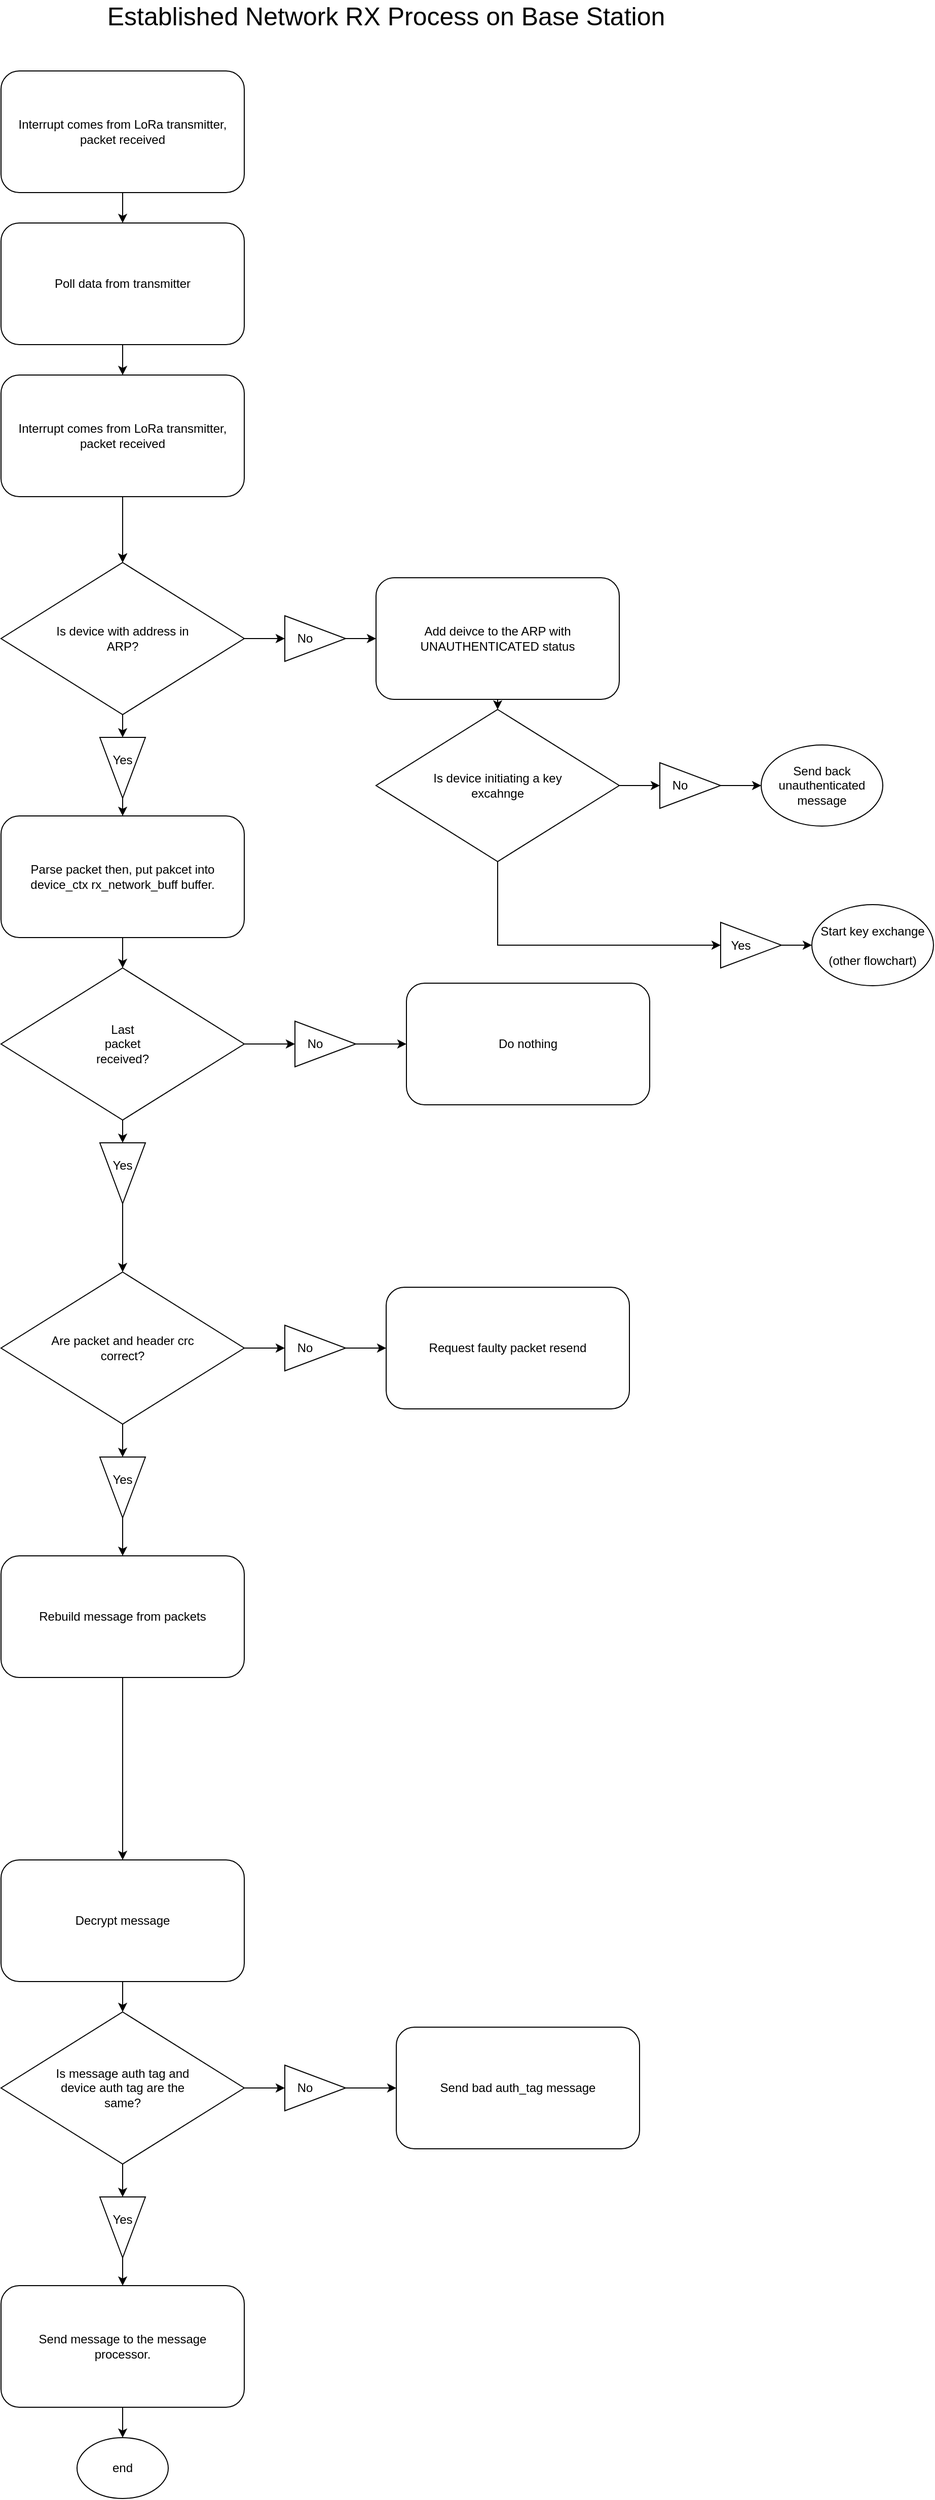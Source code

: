 <mxfile version="20.6.0" type="github">
  <diagram name="Page-1" id="74e2e168-ea6b-b213-b513-2b3c1d86103e">
    <mxGraphModel dx="970" dy="2351" grid="1" gridSize="10" guides="1" tooltips="1" connect="1" arrows="1" fold="1" page="1" pageScale="1" pageWidth="1100" pageHeight="850" background="none" math="0" shadow="0">
      <root>
        <mxCell id="0" />
        <mxCell id="1" parent="0" />
        <mxCell id="x8ZqoaQMToTmZbeyhLuj-1" value="&lt;font style=&quot;font-size: 25px;&quot;&gt;Established Network RX Process on Base Station&lt;br&gt;&lt;/font&gt;" style="text;html=1;strokeColor=none;fillColor=none;align=center;verticalAlign=middle;whiteSpace=wrap;rounded=0;" parent="1" vertex="1">
          <mxGeometry x="100" y="-1670" width="620" height="30" as="geometry" />
        </mxCell>
        <mxCell id="x8ZqoaQMToTmZbeyhLuj-11" style="edgeStyle=orthogonalEdgeStyle;rounded=0;orthogonalLoop=1;jettySize=auto;html=1;entryX=0.5;entryY=0;entryDx=0;entryDy=0;fontSize=12;" parent="1" source="x8ZqoaQMToTmZbeyhLuj-2" target="x8ZqoaQMToTmZbeyhLuj-4" edge="1">
          <mxGeometry relative="1" as="geometry" />
        </mxCell>
        <mxCell id="x8ZqoaQMToTmZbeyhLuj-2" value="" style="rounded=1;whiteSpace=wrap;html=1;fontSize=25;" parent="1" vertex="1">
          <mxGeometry x="30" y="-1600" width="240" height="120" as="geometry" />
        </mxCell>
        <mxCell id="x8ZqoaQMToTmZbeyhLuj-3" value="Interrupt comes from LoRa transmitter, packet received" style="text;html=1;strokeColor=none;fillColor=none;align=center;verticalAlign=middle;whiteSpace=wrap;rounded=0;fontSize=12;" parent="1" vertex="1">
          <mxGeometry x="40" y="-1590" width="220" height="100" as="geometry" />
        </mxCell>
        <mxCell id="x8ZqoaQMToTmZbeyhLuj-12" style="edgeStyle=orthogonalEdgeStyle;rounded=0;orthogonalLoop=1;jettySize=auto;html=1;exitX=0.5;exitY=1;exitDx=0;exitDy=0;entryX=0.5;entryY=0;entryDx=0;entryDy=0;fontSize=12;" parent="1" source="x8ZqoaQMToTmZbeyhLuj-4" target="x8ZqoaQMToTmZbeyhLuj-6" edge="1">
          <mxGeometry relative="1" as="geometry" />
        </mxCell>
        <mxCell id="x8ZqoaQMToTmZbeyhLuj-4" value="" style="rounded=1;whiteSpace=wrap;html=1;fontSize=25;" parent="1" vertex="1">
          <mxGeometry x="30" y="-1450" width="240" height="120" as="geometry" />
        </mxCell>
        <mxCell id="x8ZqoaQMToTmZbeyhLuj-5" value="Poll data from transmitter" style="text;html=1;strokeColor=none;fillColor=none;align=center;verticalAlign=middle;whiteSpace=wrap;rounded=0;fontSize=12;" parent="1" vertex="1">
          <mxGeometry x="40" y="-1440" width="220" height="100" as="geometry" />
        </mxCell>
        <mxCell id="x8ZqoaQMToTmZbeyhLuj-74" style="edgeStyle=orthogonalEdgeStyle;rounded=0;orthogonalLoop=1;jettySize=auto;html=1;exitX=0.5;exitY=1;exitDx=0;exitDy=0;entryX=0.5;entryY=0;entryDx=0;entryDy=0;fontSize=12;" parent="1" source="x8ZqoaQMToTmZbeyhLuj-6" target="x8ZqoaQMToTmZbeyhLuj-77" edge="1">
          <mxGeometry relative="1" as="geometry">
            <mxPoint x="150" y="-1127.5" as="targetPoint" />
          </mxGeometry>
        </mxCell>
        <mxCell id="x8ZqoaQMToTmZbeyhLuj-6" value="" style="rounded=1;whiteSpace=wrap;html=1;fontSize=25;" parent="1" vertex="1">
          <mxGeometry x="30" y="-1300" width="240" height="120" as="geometry" />
        </mxCell>
        <mxCell id="x8ZqoaQMToTmZbeyhLuj-7" value="Interrupt comes from LoRa transmitter, packet received" style="text;html=1;strokeColor=none;fillColor=none;align=center;verticalAlign=middle;whiteSpace=wrap;rounded=0;fontSize=12;" parent="1" vertex="1">
          <mxGeometry x="40" y="-1290" width="220" height="100" as="geometry" />
        </mxCell>
        <mxCell id="x8ZqoaQMToTmZbeyhLuj-18" style="edgeStyle=orthogonalEdgeStyle;rounded=0;orthogonalLoop=1;jettySize=auto;html=1;exitX=0.5;exitY=1;exitDx=0;exitDy=0;entryX=0.5;entryY=0;entryDx=0;entryDy=0;fontSize=12;" parent="1" source="x8ZqoaQMToTmZbeyhLuj-13" target="x8ZqoaQMToTmZbeyhLuj-15" edge="1">
          <mxGeometry relative="1" as="geometry" />
        </mxCell>
        <mxCell id="x8ZqoaQMToTmZbeyhLuj-13" value="" style="rounded=1;whiteSpace=wrap;html=1;fontSize=25;" parent="1" vertex="1">
          <mxGeometry x="30" y="-865" width="240" height="120" as="geometry" />
        </mxCell>
        <mxCell id="x8ZqoaQMToTmZbeyhLuj-14" value="Parse packet then, put pakcet into device_ctx rx_network_buff buffer." style="text;html=1;strokeColor=none;fillColor=none;align=center;verticalAlign=middle;whiteSpace=wrap;rounded=0;fontSize=12;" parent="1" vertex="1">
          <mxGeometry x="40" y="-855" width="220" height="100" as="geometry" />
        </mxCell>
        <mxCell id="x8ZqoaQMToTmZbeyhLuj-24" style="edgeStyle=orthogonalEdgeStyle;rounded=0;orthogonalLoop=1;jettySize=auto;html=1;exitX=0.5;exitY=1;exitDx=0;exitDy=0;entryX=0;entryY=0.5;entryDx=0;entryDy=0;fontSize=12;" parent="1" source="x8ZqoaQMToTmZbeyhLuj-15" target="x8ZqoaQMToTmZbeyhLuj-22" edge="1">
          <mxGeometry relative="1" as="geometry" />
        </mxCell>
        <mxCell id="x8ZqoaQMToTmZbeyhLuj-27" style="edgeStyle=orthogonalEdgeStyle;rounded=0;orthogonalLoop=1;jettySize=auto;html=1;exitX=1;exitY=0.5;exitDx=0;exitDy=0;entryX=0;entryY=0.5;entryDx=0;entryDy=0;fontSize=12;" parent="1" source="x8ZqoaQMToTmZbeyhLuj-15" target="x8ZqoaQMToTmZbeyhLuj-20" edge="1">
          <mxGeometry relative="1" as="geometry" />
        </mxCell>
        <mxCell id="x8ZqoaQMToTmZbeyhLuj-15" value="" style="rhombus;whiteSpace=wrap;html=1;fontSize=12;" parent="1" vertex="1">
          <mxGeometry x="30" y="-715" width="240" height="150" as="geometry" />
        </mxCell>
        <mxCell id="x8ZqoaQMToTmZbeyhLuj-17" value="Last packet received?" style="text;html=1;strokeColor=none;fillColor=none;align=center;verticalAlign=middle;whiteSpace=wrap;rounded=0;fontSize=12;" parent="1" vertex="1">
          <mxGeometry x="120" y="-655" width="60" height="30" as="geometry" />
        </mxCell>
        <mxCell id="x8ZqoaQMToTmZbeyhLuj-47" style="edgeStyle=orthogonalEdgeStyle;rounded=0;orthogonalLoop=1;jettySize=auto;html=1;exitX=1;exitY=0.5;exitDx=0;exitDy=0;entryX=0;entryY=0.5;entryDx=0;entryDy=0;fontSize=12;" parent="1" source="x8ZqoaQMToTmZbeyhLuj-19" target="x8ZqoaQMToTmZbeyhLuj-30" edge="1">
          <mxGeometry relative="1" as="geometry" />
        </mxCell>
        <mxCell id="x8ZqoaQMToTmZbeyhLuj-19" value="" style="triangle;whiteSpace=wrap;html=1;fontSize=12;" parent="1" vertex="1">
          <mxGeometry x="320" y="-662.5" width="60" height="45" as="geometry" />
        </mxCell>
        <mxCell id="x8ZqoaQMToTmZbeyhLuj-20" value="No" style="text;html=1;strokeColor=none;fillColor=none;align=center;verticalAlign=middle;whiteSpace=wrap;rounded=0;fontSize=12;" parent="1" vertex="1">
          <mxGeometry x="320" y="-655" width="40" height="30" as="geometry" />
        </mxCell>
        <mxCell id="-I_yGtAx3R6FAixwHysc-13" style="edgeStyle=orthogonalEdgeStyle;rounded=0;orthogonalLoop=1;jettySize=auto;html=1;exitX=1;exitY=0.5;exitDx=0;exitDy=0;entryX=0.5;entryY=0;entryDx=0;entryDy=0;" edge="1" parent="1" source="x8ZqoaQMToTmZbeyhLuj-22" target="-I_yGtAx3R6FAixwHysc-3">
          <mxGeometry relative="1" as="geometry" />
        </mxCell>
        <mxCell id="x8ZqoaQMToTmZbeyhLuj-22" value="" style="triangle;whiteSpace=wrap;html=1;fontSize=12;rotation=90;" parent="1" vertex="1">
          <mxGeometry x="120" y="-535" width="60" height="45" as="geometry" />
        </mxCell>
        <mxCell id="x8ZqoaQMToTmZbeyhLuj-23" value="Yes" style="text;html=1;strokeColor=none;fillColor=none;align=center;verticalAlign=middle;whiteSpace=wrap;rounded=0;fontSize=12;" parent="1" vertex="1">
          <mxGeometry x="135" y="-535" width="30" height="30" as="geometry" />
        </mxCell>
        <mxCell id="x8ZqoaQMToTmZbeyhLuj-90" style="edgeStyle=orthogonalEdgeStyle;rounded=0;orthogonalLoop=1;jettySize=auto;html=1;exitX=0.5;exitY=1;exitDx=0;exitDy=0;fontSize=12;entryX=0.5;entryY=0;entryDx=0;entryDy=0;" parent="1" source="x8ZqoaQMToTmZbeyhLuj-28" target="x8ZqoaQMToTmZbeyhLuj-91" edge="1">
          <mxGeometry relative="1" as="geometry">
            <mxPoint x="150" y="160" as="targetPoint" />
          </mxGeometry>
        </mxCell>
        <mxCell id="x8ZqoaQMToTmZbeyhLuj-28" value="" style="rounded=1;whiteSpace=wrap;html=1;fontSize=25;" parent="1" vertex="1">
          <mxGeometry x="30" y="-135" width="240" height="120" as="geometry" />
        </mxCell>
        <mxCell id="x8ZqoaQMToTmZbeyhLuj-29" value="Rebuild message from packets" style="text;html=1;strokeColor=none;fillColor=none;align=center;verticalAlign=middle;whiteSpace=wrap;rounded=0;fontSize=12;" parent="1" vertex="1">
          <mxGeometry x="40" y="-125" width="220" height="100" as="geometry" />
        </mxCell>
        <mxCell id="x8ZqoaQMToTmZbeyhLuj-30" value="" style="rounded=1;whiteSpace=wrap;html=1;fontSize=25;" parent="1" vertex="1">
          <mxGeometry x="430" y="-700" width="240" height="120" as="geometry" />
        </mxCell>
        <mxCell id="x8ZqoaQMToTmZbeyhLuj-31" value="Do nothing" style="text;html=1;strokeColor=none;fillColor=none;align=center;verticalAlign=middle;whiteSpace=wrap;rounded=0;fontSize=12;" parent="1" vertex="1">
          <mxGeometry x="440" y="-690" width="220" height="100" as="geometry" />
        </mxCell>
        <mxCell id="x8ZqoaQMToTmZbeyhLuj-86" style="edgeStyle=orthogonalEdgeStyle;rounded=0;orthogonalLoop=1;jettySize=auto;html=1;exitX=1;exitY=0.5;exitDx=0;exitDy=0;entryX=0.5;entryY=0;entryDx=0;entryDy=0;fontSize=12;" parent="1" target="x8ZqoaQMToTmZbeyhLuj-77" edge="1">
          <mxGeometry relative="1" as="geometry">
            <mxPoint x="150" y="-1140" as="sourcePoint" />
          </mxGeometry>
        </mxCell>
        <mxCell id="x8ZqoaQMToTmZbeyhLuj-75" style="edgeStyle=orthogonalEdgeStyle;rounded=0;orthogonalLoop=1;jettySize=auto;html=1;exitX=0.5;exitY=1;exitDx=0;exitDy=0;entryX=0;entryY=0.5;entryDx=0;entryDy=0;fontSize=12;" parent="1" source="x8ZqoaQMToTmZbeyhLuj-77" target="x8ZqoaQMToTmZbeyhLuj-79" edge="1">
          <mxGeometry relative="1" as="geometry" />
        </mxCell>
        <mxCell id="x8ZqoaQMToTmZbeyhLuj-76" style="edgeStyle=orthogonalEdgeStyle;rounded=0;orthogonalLoop=1;jettySize=auto;html=1;exitX=1;exitY=0.5;exitDx=0;exitDy=0;entryX=0;entryY=0.5;entryDx=0;entryDy=0;fontSize=12;" parent="1" source="x8ZqoaQMToTmZbeyhLuj-77" target="x8ZqoaQMToTmZbeyhLuj-83" edge="1">
          <mxGeometry relative="1" as="geometry" />
        </mxCell>
        <mxCell id="x8ZqoaQMToTmZbeyhLuj-77" value="" style="rhombus;whiteSpace=wrap;html=1;fontSize=12;" parent="1" vertex="1">
          <mxGeometry x="30" y="-1115" width="240" height="150" as="geometry" />
        </mxCell>
        <mxCell id="x8ZqoaQMToTmZbeyhLuj-78" value="Is device with address in ARP?" style="text;html=1;strokeColor=none;fillColor=none;align=center;verticalAlign=middle;whiteSpace=wrap;rounded=0;fontSize=12;" parent="1" vertex="1">
          <mxGeometry x="70" y="-1055" width="160" height="30" as="geometry" />
        </mxCell>
        <mxCell id="x8ZqoaQMToTmZbeyhLuj-87" style="edgeStyle=orthogonalEdgeStyle;rounded=0;orthogonalLoop=1;jettySize=auto;html=1;exitX=1;exitY=0.5;exitDx=0;exitDy=0;entryX=0.5;entryY=0;entryDx=0;entryDy=0;fontSize=12;" parent="1" source="x8ZqoaQMToTmZbeyhLuj-79" target="x8ZqoaQMToTmZbeyhLuj-13" edge="1">
          <mxGeometry relative="1" as="geometry" />
        </mxCell>
        <mxCell id="x8ZqoaQMToTmZbeyhLuj-79" value="" style="triangle;whiteSpace=wrap;html=1;fontSize=12;rotation=90;" parent="1" vertex="1">
          <mxGeometry x="120" y="-935" width="60" height="45" as="geometry" />
        </mxCell>
        <mxCell id="x8ZqoaQMToTmZbeyhLuj-80" value="Yes" style="text;html=1;strokeColor=none;fillColor=none;align=center;verticalAlign=middle;whiteSpace=wrap;rounded=0;fontSize=12;" parent="1" vertex="1">
          <mxGeometry x="135" y="-935" width="30" height="30" as="geometry" />
        </mxCell>
        <mxCell id="x8ZqoaQMToTmZbeyhLuj-81" style="edgeStyle=orthogonalEdgeStyle;rounded=0;orthogonalLoop=1;jettySize=auto;html=1;exitX=1;exitY=0.5;exitDx=0;exitDy=0;entryX=0;entryY=0.5;entryDx=0;entryDy=0;fontSize=12;" parent="1" source="x8ZqoaQMToTmZbeyhLuj-82" target="x8ZqoaQMToTmZbeyhLuj-84" edge="1">
          <mxGeometry relative="1" as="geometry" />
        </mxCell>
        <mxCell id="x8ZqoaQMToTmZbeyhLuj-82" value="" style="triangle;whiteSpace=wrap;html=1;fontSize=12;" parent="1" vertex="1">
          <mxGeometry x="310" y="-1062.5" width="60" height="45" as="geometry" />
        </mxCell>
        <mxCell id="x8ZqoaQMToTmZbeyhLuj-83" value="No" style="text;html=1;strokeColor=none;fillColor=none;align=center;verticalAlign=middle;whiteSpace=wrap;rounded=0;fontSize=12;" parent="1" vertex="1">
          <mxGeometry x="310" y="-1055" width="40" height="30" as="geometry" />
        </mxCell>
        <mxCell id="-I_yGtAx3R6FAixwHysc-25" style="edgeStyle=orthogonalEdgeStyle;rounded=0;orthogonalLoop=1;jettySize=auto;html=1;exitX=0.5;exitY=1;exitDx=0;exitDy=0;entryX=0.5;entryY=0;entryDx=0;entryDy=0;" edge="1" parent="1" source="x8ZqoaQMToTmZbeyhLuj-84" target="-I_yGtAx3R6FAixwHysc-19">
          <mxGeometry relative="1" as="geometry" />
        </mxCell>
        <mxCell id="x8ZqoaQMToTmZbeyhLuj-84" value="" style="rounded=1;whiteSpace=wrap;html=1;fontSize=25;" parent="1" vertex="1">
          <mxGeometry x="400" y="-1100" width="240" height="120" as="geometry" />
        </mxCell>
        <mxCell id="x8ZqoaQMToTmZbeyhLuj-85" value="&lt;div&gt;Add deivce to the ARP with UNAUTHENTICATED status&lt;/div&gt;" style="text;html=1;strokeColor=none;fillColor=none;align=center;verticalAlign=middle;whiteSpace=wrap;rounded=0;fontSize=12;" parent="1" vertex="1">
          <mxGeometry x="410" y="-1090" width="220" height="100" as="geometry" />
        </mxCell>
        <mxCell id="x8ZqoaQMToTmZbeyhLuj-98" style="edgeStyle=orthogonalEdgeStyle;rounded=0;orthogonalLoop=1;jettySize=auto;html=1;exitX=0.5;exitY=1;exitDx=0;exitDy=0;entryX=0.5;entryY=0;entryDx=0;entryDy=0;fontSize=12;" parent="1" source="x8ZqoaQMToTmZbeyhLuj-91" target="x8ZqoaQMToTmZbeyhLuj-96" edge="1">
          <mxGeometry relative="1" as="geometry" />
        </mxCell>
        <mxCell id="x8ZqoaQMToTmZbeyhLuj-91" value="" style="rounded=1;whiteSpace=wrap;html=1;fontSize=25;" parent="1" vertex="1">
          <mxGeometry x="30" y="165" width="240" height="120" as="geometry" />
        </mxCell>
        <mxCell id="x8ZqoaQMToTmZbeyhLuj-92" value="Decrypt message" style="text;html=1;strokeColor=none;fillColor=none;align=center;verticalAlign=middle;whiteSpace=wrap;rounded=0;fontSize=12;" parent="1" vertex="1">
          <mxGeometry x="40" y="175" width="220" height="100" as="geometry" />
        </mxCell>
        <mxCell id="x8ZqoaQMToTmZbeyhLuj-106" style="edgeStyle=orthogonalEdgeStyle;rounded=0;orthogonalLoop=1;jettySize=auto;html=1;exitX=1;exitY=0.5;exitDx=0;exitDy=0;entryX=0;entryY=0.5;entryDx=0;entryDy=0;fontSize=12;" parent="1" source="x8ZqoaQMToTmZbeyhLuj-96" target="x8ZqoaQMToTmZbeyhLuj-103" edge="1">
          <mxGeometry relative="1" as="geometry" />
        </mxCell>
        <mxCell id="x8ZqoaQMToTmZbeyhLuj-107" style="edgeStyle=orthogonalEdgeStyle;rounded=0;orthogonalLoop=1;jettySize=auto;html=1;exitX=0.5;exitY=1;exitDx=0;exitDy=0;entryX=0;entryY=0.5;entryDx=0;entryDy=0;fontSize=12;" parent="1" source="x8ZqoaQMToTmZbeyhLuj-96" target="x8ZqoaQMToTmZbeyhLuj-99" edge="1">
          <mxGeometry relative="1" as="geometry" />
        </mxCell>
        <mxCell id="x8ZqoaQMToTmZbeyhLuj-96" value="" style="rhombus;whiteSpace=wrap;html=1;fontSize=12;" parent="1" vertex="1">
          <mxGeometry x="30" y="315" width="240" height="150" as="geometry" />
        </mxCell>
        <mxCell id="x8ZqoaQMToTmZbeyhLuj-97" value="Is message auth tag and device auth tag are the same?" style="text;html=1;strokeColor=none;fillColor=none;align=center;verticalAlign=middle;whiteSpace=wrap;rounded=0;fontSize=12;" parent="1" vertex="1">
          <mxGeometry x="80" y="375" width="140" height="30" as="geometry" />
        </mxCell>
        <mxCell id="x8ZqoaQMToTmZbeyhLuj-110" style="edgeStyle=orthogonalEdgeStyle;rounded=0;orthogonalLoop=1;jettySize=auto;html=1;exitX=1;exitY=0.5;exitDx=0;exitDy=0;entryX=0.5;entryY=0;entryDx=0;entryDy=0;fontSize=12;" parent="1" source="x8ZqoaQMToTmZbeyhLuj-99" target="x8ZqoaQMToTmZbeyhLuj-108" edge="1">
          <mxGeometry relative="1" as="geometry" />
        </mxCell>
        <mxCell id="x8ZqoaQMToTmZbeyhLuj-99" value="" style="triangle;whiteSpace=wrap;html=1;fontSize=12;rotation=90;" parent="1" vertex="1">
          <mxGeometry x="120" y="505" width="60" height="45" as="geometry" />
        </mxCell>
        <mxCell id="x8ZqoaQMToTmZbeyhLuj-100" value="Yes" style="text;html=1;strokeColor=none;fillColor=none;align=center;verticalAlign=middle;whiteSpace=wrap;rounded=0;fontSize=12;" parent="1" vertex="1">
          <mxGeometry x="135" y="505" width="30" height="30" as="geometry" />
        </mxCell>
        <mxCell id="x8ZqoaQMToTmZbeyhLuj-101" style="edgeStyle=orthogonalEdgeStyle;rounded=0;orthogonalLoop=1;jettySize=auto;html=1;exitX=1;exitY=0.5;exitDx=0;exitDy=0;entryX=0;entryY=0.5;entryDx=0;entryDy=0;fontSize=12;" parent="1" source="x8ZqoaQMToTmZbeyhLuj-102" target="x8ZqoaQMToTmZbeyhLuj-104" edge="1">
          <mxGeometry relative="1" as="geometry" />
        </mxCell>
        <mxCell id="x8ZqoaQMToTmZbeyhLuj-102" value="" style="triangle;whiteSpace=wrap;html=1;fontSize=12;" parent="1" vertex="1">
          <mxGeometry x="310" y="367.5" width="60" height="45" as="geometry" />
        </mxCell>
        <mxCell id="x8ZqoaQMToTmZbeyhLuj-103" value="No" style="text;html=1;strokeColor=none;fillColor=none;align=center;verticalAlign=middle;whiteSpace=wrap;rounded=0;fontSize=12;" parent="1" vertex="1">
          <mxGeometry x="310" y="375" width="40" height="30" as="geometry" />
        </mxCell>
        <mxCell id="x8ZqoaQMToTmZbeyhLuj-104" value="" style="rounded=1;whiteSpace=wrap;html=1;fontSize=25;" parent="1" vertex="1">
          <mxGeometry x="420" y="330" width="240" height="120" as="geometry" />
        </mxCell>
        <mxCell id="x8ZqoaQMToTmZbeyhLuj-105" value="Send bad auth_tag message" style="text;html=1;strokeColor=none;fillColor=none;align=center;verticalAlign=middle;whiteSpace=wrap;rounded=0;fontSize=12;" parent="1" vertex="1">
          <mxGeometry x="430" y="340" width="220" height="100" as="geometry" />
        </mxCell>
        <mxCell id="x8ZqoaQMToTmZbeyhLuj-113" style="edgeStyle=orthogonalEdgeStyle;rounded=0;orthogonalLoop=1;jettySize=auto;html=1;exitX=0.5;exitY=1;exitDx=0;exitDy=0;entryX=0.5;entryY=0;entryDx=0;entryDy=0;fontSize=12;" parent="1" source="x8ZqoaQMToTmZbeyhLuj-108" target="x8ZqoaQMToTmZbeyhLuj-111" edge="1">
          <mxGeometry relative="1" as="geometry" />
        </mxCell>
        <mxCell id="x8ZqoaQMToTmZbeyhLuj-108" value="" style="rounded=1;whiteSpace=wrap;html=1;fontSize=25;" parent="1" vertex="1">
          <mxGeometry x="30" y="585" width="240" height="120" as="geometry" />
        </mxCell>
        <mxCell id="x8ZqoaQMToTmZbeyhLuj-109" value="Send message to the message processor." style="text;html=1;strokeColor=none;fillColor=none;align=center;verticalAlign=middle;whiteSpace=wrap;rounded=0;fontSize=12;" parent="1" vertex="1">
          <mxGeometry x="40" y="595" width="220" height="100" as="geometry" />
        </mxCell>
        <mxCell id="x8ZqoaQMToTmZbeyhLuj-111" value="" style="ellipse;whiteSpace=wrap;html=1;fontSize=12;" parent="1" vertex="1">
          <mxGeometry x="105" y="735" width="90" height="60" as="geometry" />
        </mxCell>
        <mxCell id="x8ZqoaQMToTmZbeyhLuj-112" value="end" style="text;html=1;strokeColor=none;fillColor=none;align=center;verticalAlign=middle;whiteSpace=wrap;rounded=0;fontSize=12;" parent="1" vertex="1">
          <mxGeometry x="120" y="750" width="60" height="30" as="geometry" />
        </mxCell>
        <mxCell id="-I_yGtAx3R6FAixwHysc-1" style="edgeStyle=orthogonalEdgeStyle;rounded=0;orthogonalLoop=1;jettySize=auto;html=1;exitX=1;exitY=0.5;exitDx=0;exitDy=0;entryX=0;entryY=0.5;entryDx=0;entryDy=0;fontSize=12;" edge="1" parent="1" source="-I_yGtAx3R6FAixwHysc-3" target="-I_yGtAx3R6FAixwHysc-9">
          <mxGeometry relative="1" as="geometry" />
        </mxCell>
        <mxCell id="-I_yGtAx3R6FAixwHysc-2" style="edgeStyle=orthogonalEdgeStyle;rounded=0;orthogonalLoop=1;jettySize=auto;html=1;exitX=0.5;exitY=1;exitDx=0;exitDy=0;entryX=0;entryY=0.5;entryDx=0;entryDy=0;fontSize=12;" edge="1" parent="1" target="-I_yGtAx3R6FAixwHysc-5">
          <mxGeometry relative="1" as="geometry">
            <mxPoint x="150" y="-265" as="sourcePoint" />
          </mxGeometry>
        </mxCell>
        <mxCell id="-I_yGtAx3R6FAixwHysc-3" value="" style="rhombus;whiteSpace=wrap;html=1;fontSize=12;" vertex="1" parent="1">
          <mxGeometry x="30" y="-415" width="240" height="150" as="geometry" />
        </mxCell>
        <mxCell id="-I_yGtAx3R6FAixwHysc-4" value="Are packet and header crc correct?" style="text;html=1;strokeColor=none;fillColor=none;align=center;verticalAlign=middle;whiteSpace=wrap;rounded=0;fontSize=12;" vertex="1" parent="1">
          <mxGeometry x="70" y="-355" width="160" height="30" as="geometry" />
        </mxCell>
        <mxCell id="-I_yGtAx3R6FAixwHysc-12" style="edgeStyle=orthogonalEdgeStyle;rounded=0;orthogonalLoop=1;jettySize=auto;html=1;exitX=1;exitY=0.5;exitDx=0;exitDy=0;entryX=0.5;entryY=0;entryDx=0;entryDy=0;" edge="1" parent="1" source="-I_yGtAx3R6FAixwHysc-5" target="x8ZqoaQMToTmZbeyhLuj-28">
          <mxGeometry relative="1" as="geometry" />
        </mxCell>
        <mxCell id="-I_yGtAx3R6FAixwHysc-5" value="" style="triangle;whiteSpace=wrap;html=1;fontSize=12;rotation=90;" vertex="1" parent="1">
          <mxGeometry x="120" y="-225" width="60" height="45" as="geometry" />
        </mxCell>
        <mxCell id="-I_yGtAx3R6FAixwHysc-6" value="Yes" style="text;html=1;strokeColor=none;fillColor=none;align=center;verticalAlign=middle;whiteSpace=wrap;rounded=0;fontSize=12;" vertex="1" parent="1">
          <mxGeometry x="135" y="-225" width="30" height="30" as="geometry" />
        </mxCell>
        <mxCell id="-I_yGtAx3R6FAixwHysc-7" style="edgeStyle=orthogonalEdgeStyle;rounded=0;orthogonalLoop=1;jettySize=auto;html=1;exitX=1;exitY=0.5;exitDx=0;exitDy=0;entryX=0;entryY=0.5;entryDx=0;entryDy=0;fontSize=12;" edge="1" parent="1" source="-I_yGtAx3R6FAixwHysc-8" target="-I_yGtAx3R6FAixwHysc-10">
          <mxGeometry relative="1" as="geometry" />
        </mxCell>
        <mxCell id="-I_yGtAx3R6FAixwHysc-8" value="" style="triangle;whiteSpace=wrap;html=1;fontSize=12;" vertex="1" parent="1">
          <mxGeometry x="310" y="-362.5" width="60" height="45" as="geometry" />
        </mxCell>
        <mxCell id="-I_yGtAx3R6FAixwHysc-9" value="No" style="text;html=1;strokeColor=none;fillColor=none;align=center;verticalAlign=middle;whiteSpace=wrap;rounded=0;fontSize=12;" vertex="1" parent="1">
          <mxGeometry x="310" y="-355" width="40" height="30" as="geometry" />
        </mxCell>
        <mxCell id="-I_yGtAx3R6FAixwHysc-10" value="" style="rounded=1;whiteSpace=wrap;html=1;fontSize=25;" vertex="1" parent="1">
          <mxGeometry x="410" y="-400" width="240" height="120" as="geometry" />
        </mxCell>
        <mxCell id="-I_yGtAx3R6FAixwHysc-11" value="Request faulty packet resend" style="text;html=1;strokeColor=none;fillColor=none;align=center;verticalAlign=middle;whiteSpace=wrap;rounded=0;fontSize=12;" vertex="1" parent="1">
          <mxGeometry x="420" y="-390" width="220" height="100" as="geometry" />
        </mxCell>
        <mxCell id="-I_yGtAx3R6FAixwHysc-17" style="edgeStyle=orthogonalEdgeStyle;rounded=0;orthogonalLoop=1;jettySize=auto;html=1;exitX=0.5;exitY=1;exitDx=0;exitDy=0;entryX=0;entryY=0.5;entryDx=0;entryDy=0;fontSize=12;" edge="1" parent="1" source="-I_yGtAx3R6FAixwHysc-19" target="-I_yGtAx3R6FAixwHysc-21">
          <mxGeometry relative="1" as="geometry" />
        </mxCell>
        <mxCell id="-I_yGtAx3R6FAixwHysc-18" style="edgeStyle=orthogonalEdgeStyle;rounded=0;orthogonalLoop=1;jettySize=auto;html=1;exitX=1;exitY=0.5;exitDx=0;exitDy=0;entryX=0;entryY=0.5;entryDx=0;entryDy=0;fontSize=12;" edge="1" parent="1" source="-I_yGtAx3R6FAixwHysc-19" target="-I_yGtAx3R6FAixwHysc-24">
          <mxGeometry relative="1" as="geometry" />
        </mxCell>
        <mxCell id="-I_yGtAx3R6FAixwHysc-19" value="" style="rhombus;whiteSpace=wrap;html=1;fontSize=12;" vertex="1" parent="1">
          <mxGeometry x="400" y="-970" width="240" height="150" as="geometry" />
        </mxCell>
        <mxCell id="-I_yGtAx3R6FAixwHysc-20" value="Is device initiating a key excahnge" style="text;html=1;strokeColor=none;fillColor=none;align=center;verticalAlign=middle;whiteSpace=wrap;rounded=0;fontSize=12;" vertex="1" parent="1">
          <mxGeometry x="440" y="-910" width="160" height="30" as="geometry" />
        </mxCell>
        <mxCell id="-I_yGtAx3R6FAixwHysc-30" style="edgeStyle=orthogonalEdgeStyle;rounded=0;orthogonalLoop=1;jettySize=auto;html=1;exitX=1;exitY=0.5;exitDx=0;exitDy=0;entryX=0;entryY=0.5;entryDx=0;entryDy=0;" edge="1" parent="1" source="-I_yGtAx3R6FAixwHysc-21" target="-I_yGtAx3R6FAixwHysc-29">
          <mxGeometry relative="1" as="geometry" />
        </mxCell>
        <mxCell id="-I_yGtAx3R6FAixwHysc-21" value="" style="triangle;whiteSpace=wrap;html=1;fontSize=12;rotation=0;" vertex="1" parent="1">
          <mxGeometry x="740" y="-760" width="60" height="45" as="geometry" />
        </mxCell>
        <mxCell id="-I_yGtAx3R6FAixwHysc-22" value="Yes" style="text;html=1;strokeColor=none;fillColor=none;align=center;verticalAlign=middle;whiteSpace=wrap;rounded=0;fontSize=12;" vertex="1" parent="1">
          <mxGeometry x="745" y="-752.5" width="30" height="30" as="geometry" />
        </mxCell>
        <mxCell id="-I_yGtAx3R6FAixwHysc-28" style="edgeStyle=orthogonalEdgeStyle;rounded=0;orthogonalLoop=1;jettySize=auto;html=1;exitX=1;exitY=0.5;exitDx=0;exitDy=0;entryX=0;entryY=0.5;entryDx=0;entryDy=0;" edge="1" parent="1" source="-I_yGtAx3R6FAixwHysc-23" target="-I_yGtAx3R6FAixwHysc-26">
          <mxGeometry relative="1" as="geometry" />
        </mxCell>
        <mxCell id="-I_yGtAx3R6FAixwHysc-23" value="" style="triangle;whiteSpace=wrap;html=1;fontSize=12;" vertex="1" parent="1">
          <mxGeometry x="680" y="-917.5" width="60" height="45" as="geometry" />
        </mxCell>
        <mxCell id="-I_yGtAx3R6FAixwHysc-24" value="No" style="text;html=1;strokeColor=none;fillColor=none;align=center;verticalAlign=middle;whiteSpace=wrap;rounded=0;fontSize=12;" vertex="1" parent="1">
          <mxGeometry x="680" y="-910" width="40" height="30" as="geometry" />
        </mxCell>
        <mxCell id="-I_yGtAx3R6FAixwHysc-26" value="Send back unauthenticated message" style="ellipse;whiteSpace=wrap;html=1;" vertex="1" parent="1">
          <mxGeometry x="780" y="-935" width="120" height="80" as="geometry" />
        </mxCell>
        <mxCell id="-I_yGtAx3R6FAixwHysc-29" value="&lt;div&gt;Start key exchange&lt;/div&gt;&lt;div&gt;&lt;br&gt;&lt;/div&gt;&lt;div&gt;(other flowchart)&lt;br&gt;&lt;/div&gt;" style="ellipse;whiteSpace=wrap;html=1;" vertex="1" parent="1">
          <mxGeometry x="830" y="-777.5" width="120" height="80" as="geometry" />
        </mxCell>
      </root>
    </mxGraphModel>
  </diagram>
</mxfile>
